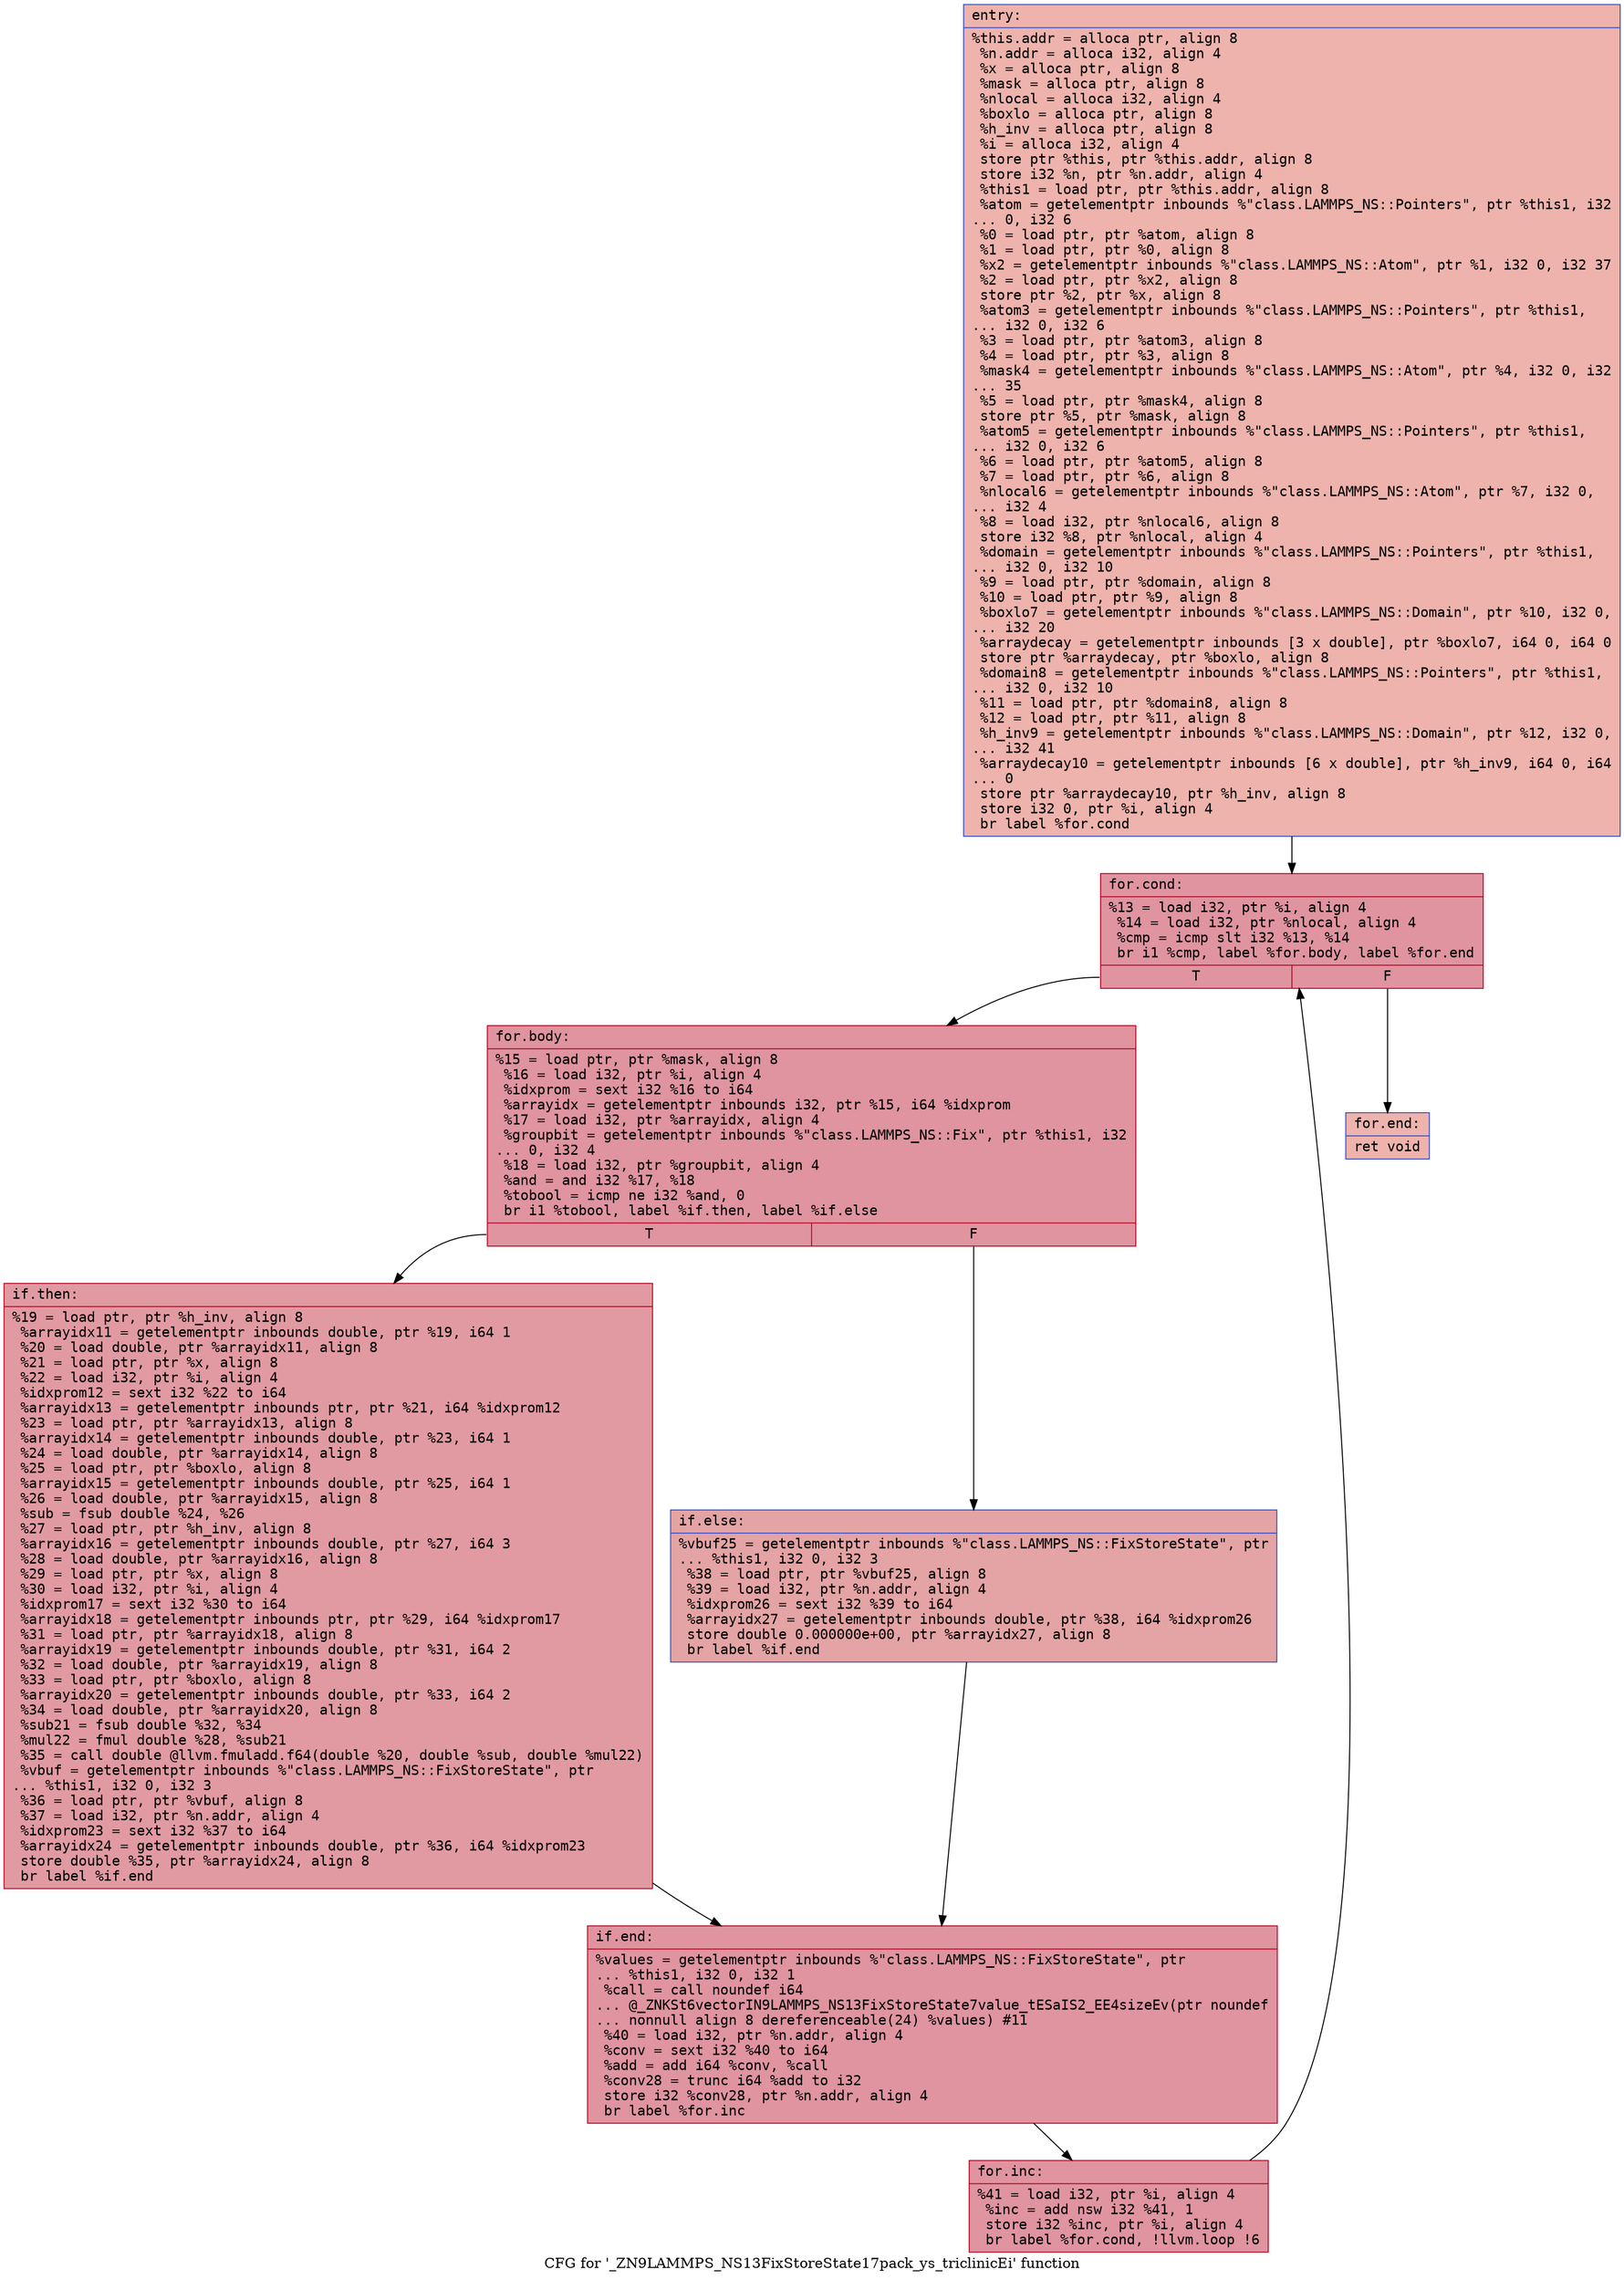 digraph "CFG for '_ZN9LAMMPS_NS13FixStoreState17pack_ys_triclinicEi' function" {
	label="CFG for '_ZN9LAMMPS_NS13FixStoreState17pack_ys_triclinicEi' function";

	Node0x55b564964a80 [shape=record,color="#3d50c3ff", style=filled, fillcolor="#d6524470" fontname="Courier",label="{entry:\l|  %this.addr = alloca ptr, align 8\l  %n.addr = alloca i32, align 4\l  %x = alloca ptr, align 8\l  %mask = alloca ptr, align 8\l  %nlocal = alloca i32, align 4\l  %boxlo = alloca ptr, align 8\l  %h_inv = alloca ptr, align 8\l  %i = alloca i32, align 4\l  store ptr %this, ptr %this.addr, align 8\l  store i32 %n, ptr %n.addr, align 4\l  %this1 = load ptr, ptr %this.addr, align 8\l  %atom = getelementptr inbounds %\"class.LAMMPS_NS::Pointers\", ptr %this1, i32\l... 0, i32 6\l  %0 = load ptr, ptr %atom, align 8\l  %1 = load ptr, ptr %0, align 8\l  %x2 = getelementptr inbounds %\"class.LAMMPS_NS::Atom\", ptr %1, i32 0, i32 37\l  %2 = load ptr, ptr %x2, align 8\l  store ptr %2, ptr %x, align 8\l  %atom3 = getelementptr inbounds %\"class.LAMMPS_NS::Pointers\", ptr %this1,\l... i32 0, i32 6\l  %3 = load ptr, ptr %atom3, align 8\l  %4 = load ptr, ptr %3, align 8\l  %mask4 = getelementptr inbounds %\"class.LAMMPS_NS::Atom\", ptr %4, i32 0, i32\l... 35\l  %5 = load ptr, ptr %mask4, align 8\l  store ptr %5, ptr %mask, align 8\l  %atom5 = getelementptr inbounds %\"class.LAMMPS_NS::Pointers\", ptr %this1,\l... i32 0, i32 6\l  %6 = load ptr, ptr %atom5, align 8\l  %7 = load ptr, ptr %6, align 8\l  %nlocal6 = getelementptr inbounds %\"class.LAMMPS_NS::Atom\", ptr %7, i32 0,\l... i32 4\l  %8 = load i32, ptr %nlocal6, align 8\l  store i32 %8, ptr %nlocal, align 4\l  %domain = getelementptr inbounds %\"class.LAMMPS_NS::Pointers\", ptr %this1,\l... i32 0, i32 10\l  %9 = load ptr, ptr %domain, align 8\l  %10 = load ptr, ptr %9, align 8\l  %boxlo7 = getelementptr inbounds %\"class.LAMMPS_NS::Domain\", ptr %10, i32 0,\l... i32 20\l  %arraydecay = getelementptr inbounds [3 x double], ptr %boxlo7, i64 0, i64 0\l  store ptr %arraydecay, ptr %boxlo, align 8\l  %domain8 = getelementptr inbounds %\"class.LAMMPS_NS::Pointers\", ptr %this1,\l... i32 0, i32 10\l  %11 = load ptr, ptr %domain8, align 8\l  %12 = load ptr, ptr %11, align 8\l  %h_inv9 = getelementptr inbounds %\"class.LAMMPS_NS::Domain\", ptr %12, i32 0,\l... i32 41\l  %arraydecay10 = getelementptr inbounds [6 x double], ptr %h_inv9, i64 0, i64\l... 0\l  store ptr %arraydecay10, ptr %h_inv, align 8\l  store i32 0, ptr %i, align 4\l  br label %for.cond\l}"];
	Node0x55b564964a80 -> Node0x55b5649667a0[tooltip="entry -> for.cond\nProbability 100.00%" ];
	Node0x55b5649667a0 [shape=record,color="#b70d28ff", style=filled, fillcolor="#b70d2870" fontname="Courier",label="{for.cond:\l|  %13 = load i32, ptr %i, align 4\l  %14 = load i32, ptr %nlocal, align 4\l  %cmp = icmp slt i32 %13, %14\l  br i1 %cmp, label %for.body, label %for.end\l|{<s0>T|<s1>F}}"];
	Node0x55b5649667a0:s0 -> Node0x55b564966bd0[tooltip="for.cond -> for.body\nProbability 96.88%" ];
	Node0x55b5649667a0:s1 -> Node0x55b564966c50[tooltip="for.cond -> for.end\nProbability 3.12%" ];
	Node0x55b564966bd0 [shape=record,color="#b70d28ff", style=filled, fillcolor="#b70d2870" fontname="Courier",label="{for.body:\l|  %15 = load ptr, ptr %mask, align 8\l  %16 = load i32, ptr %i, align 4\l  %idxprom = sext i32 %16 to i64\l  %arrayidx = getelementptr inbounds i32, ptr %15, i64 %idxprom\l  %17 = load i32, ptr %arrayidx, align 4\l  %groupbit = getelementptr inbounds %\"class.LAMMPS_NS::Fix\", ptr %this1, i32\l... 0, i32 4\l  %18 = load i32, ptr %groupbit, align 4\l  %and = and i32 %17, %18\l  %tobool = icmp ne i32 %and, 0\l  br i1 %tobool, label %if.then, label %if.else\l|{<s0>T|<s1>F}}"];
	Node0x55b564966bd0:s0 -> Node0x55b564967320[tooltip="for.body -> if.then\nProbability 62.50%" ];
	Node0x55b564966bd0:s1 -> Node0x55b564967390[tooltip="for.body -> if.else\nProbability 37.50%" ];
	Node0x55b564967320 [shape=record,color="#b70d28ff", style=filled, fillcolor="#bb1b2c70" fontname="Courier",label="{if.then:\l|  %19 = load ptr, ptr %h_inv, align 8\l  %arrayidx11 = getelementptr inbounds double, ptr %19, i64 1\l  %20 = load double, ptr %arrayidx11, align 8\l  %21 = load ptr, ptr %x, align 8\l  %22 = load i32, ptr %i, align 4\l  %idxprom12 = sext i32 %22 to i64\l  %arrayidx13 = getelementptr inbounds ptr, ptr %21, i64 %idxprom12\l  %23 = load ptr, ptr %arrayidx13, align 8\l  %arrayidx14 = getelementptr inbounds double, ptr %23, i64 1\l  %24 = load double, ptr %arrayidx14, align 8\l  %25 = load ptr, ptr %boxlo, align 8\l  %arrayidx15 = getelementptr inbounds double, ptr %25, i64 1\l  %26 = load double, ptr %arrayidx15, align 8\l  %sub = fsub double %24, %26\l  %27 = load ptr, ptr %h_inv, align 8\l  %arrayidx16 = getelementptr inbounds double, ptr %27, i64 3\l  %28 = load double, ptr %arrayidx16, align 8\l  %29 = load ptr, ptr %x, align 8\l  %30 = load i32, ptr %i, align 4\l  %idxprom17 = sext i32 %30 to i64\l  %arrayidx18 = getelementptr inbounds ptr, ptr %29, i64 %idxprom17\l  %31 = load ptr, ptr %arrayidx18, align 8\l  %arrayidx19 = getelementptr inbounds double, ptr %31, i64 2\l  %32 = load double, ptr %arrayidx19, align 8\l  %33 = load ptr, ptr %boxlo, align 8\l  %arrayidx20 = getelementptr inbounds double, ptr %33, i64 2\l  %34 = load double, ptr %arrayidx20, align 8\l  %sub21 = fsub double %32, %34\l  %mul22 = fmul double %28, %sub21\l  %35 = call double @llvm.fmuladd.f64(double %20, double %sub, double %mul22)\l  %vbuf = getelementptr inbounds %\"class.LAMMPS_NS::FixStoreState\", ptr\l... %this1, i32 0, i32 3\l  %36 = load ptr, ptr %vbuf, align 8\l  %37 = load i32, ptr %n.addr, align 4\l  %idxprom23 = sext i32 %37 to i64\l  %arrayidx24 = getelementptr inbounds double, ptr %36, i64 %idxprom23\l  store double %35, ptr %arrayidx24, align 8\l  br label %if.end\l}"];
	Node0x55b564967320 -> Node0x55b564966ad0[tooltip="if.then -> if.end\nProbability 100.00%" ];
	Node0x55b564967390 [shape=record,color="#3d50c3ff", style=filled, fillcolor="#c32e3170" fontname="Courier",label="{if.else:\l|  %vbuf25 = getelementptr inbounds %\"class.LAMMPS_NS::FixStoreState\", ptr\l... %this1, i32 0, i32 3\l  %38 = load ptr, ptr %vbuf25, align 8\l  %39 = load i32, ptr %n.addr, align 4\l  %idxprom26 = sext i32 %39 to i64\l  %arrayidx27 = getelementptr inbounds double, ptr %38, i64 %idxprom26\l  store double 0.000000e+00, ptr %arrayidx27, align 8\l  br label %if.end\l}"];
	Node0x55b564967390 -> Node0x55b564966ad0[tooltip="if.else -> if.end\nProbability 100.00%" ];
	Node0x55b564966ad0 [shape=record,color="#b70d28ff", style=filled, fillcolor="#b70d2870" fontname="Courier",label="{if.end:\l|  %values = getelementptr inbounds %\"class.LAMMPS_NS::FixStoreState\", ptr\l... %this1, i32 0, i32 1\l  %call = call noundef i64\l... @_ZNKSt6vectorIN9LAMMPS_NS13FixStoreState7value_tESaIS2_EE4sizeEv(ptr noundef\l... nonnull align 8 dereferenceable(24) %values) #11\l  %40 = load i32, ptr %n.addr, align 4\l  %conv = sext i32 %40 to i64\l  %add = add i64 %conv, %call\l  %conv28 = trunc i64 %add to i32\l  store i32 %conv28, ptr %n.addr, align 4\l  br label %for.inc\l}"];
	Node0x55b564966ad0 -> Node0x55b5649693e0[tooltip="if.end -> for.inc\nProbability 100.00%" ];
	Node0x55b5649693e0 [shape=record,color="#b70d28ff", style=filled, fillcolor="#b70d2870" fontname="Courier",label="{for.inc:\l|  %41 = load i32, ptr %i, align 4\l  %inc = add nsw i32 %41, 1\l  store i32 %inc, ptr %i, align 4\l  br label %for.cond, !llvm.loop !6\l}"];
	Node0x55b5649693e0 -> Node0x55b5649667a0[tooltip="for.inc -> for.cond\nProbability 100.00%" ];
	Node0x55b564966c50 [shape=record,color="#3d50c3ff", style=filled, fillcolor="#d6524470" fontname="Courier",label="{for.end:\l|  ret void\l}"];
}
